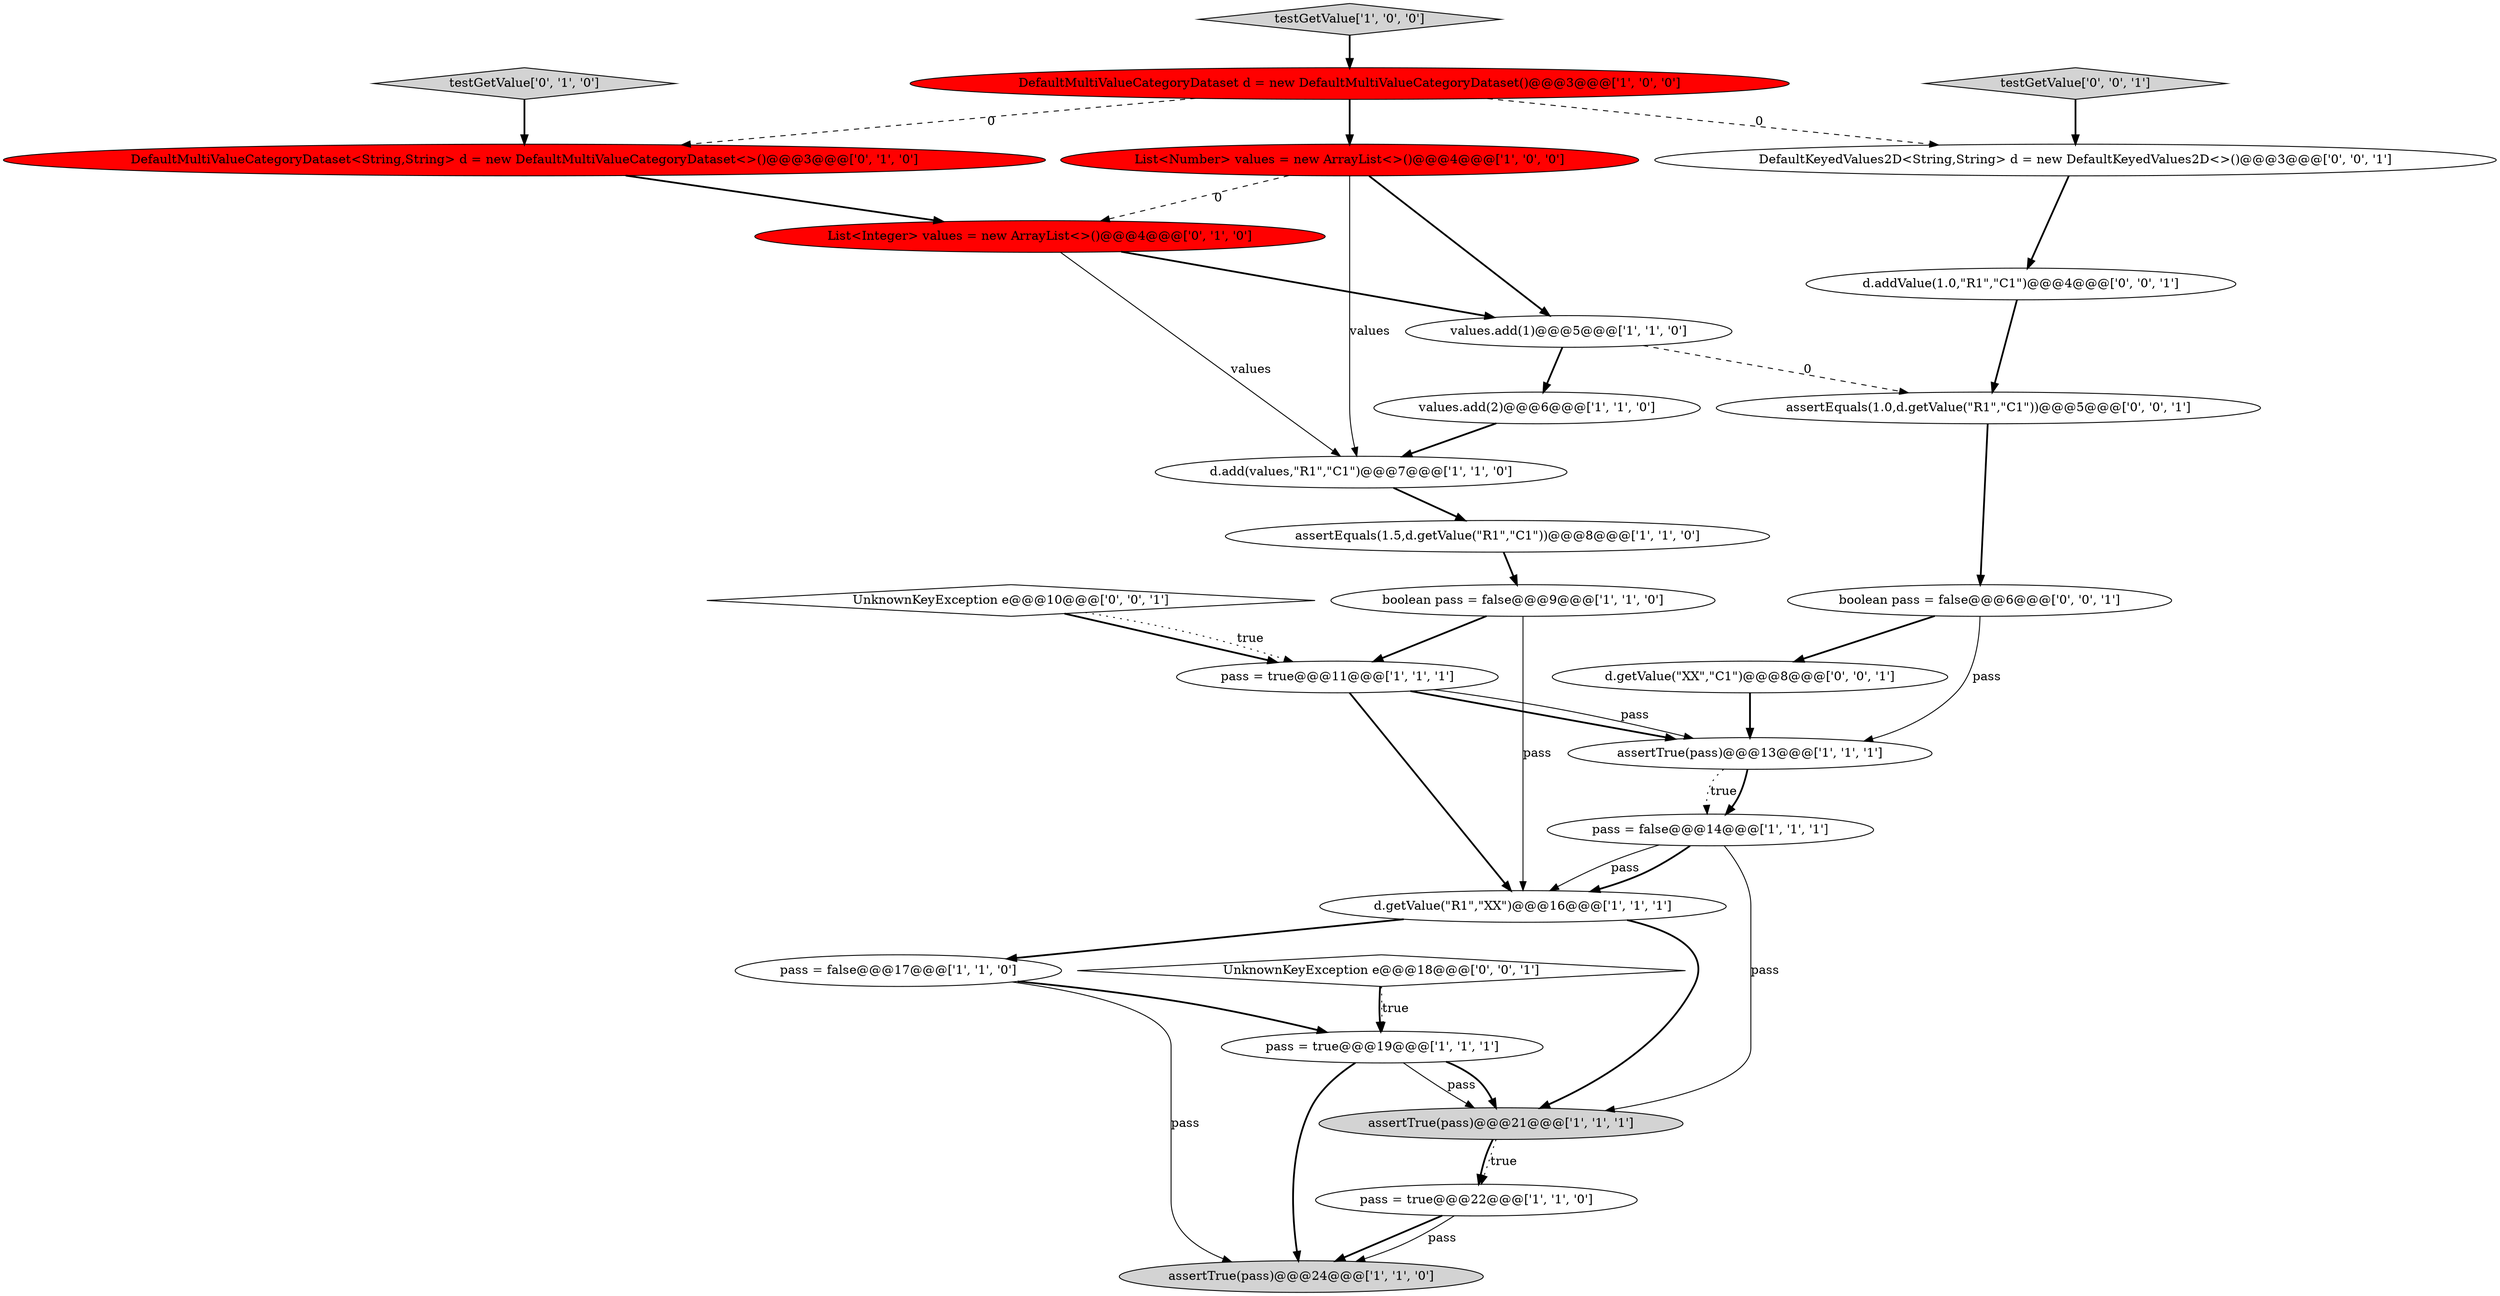 digraph {
5 [style = filled, label = "values.add(1)@@@5@@@['1', '1', '0']", fillcolor = white, shape = ellipse image = "AAA0AAABBB1BBB"];
22 [style = filled, label = "d.addValue(1.0,\"R1\",\"C1\")@@@4@@@['0', '0', '1']", fillcolor = white, shape = ellipse image = "AAA0AAABBB3BBB"];
26 [style = filled, label = "UnknownKeyException e@@@10@@@['0', '0', '1']", fillcolor = white, shape = diamond image = "AAA0AAABBB3BBB"];
19 [style = filled, label = "DefaultMultiValueCategoryDataset<String,String> d = new DefaultMultiValueCategoryDataset<>()@@@3@@@['0', '1', '0']", fillcolor = red, shape = ellipse image = "AAA1AAABBB2BBB"];
12 [style = filled, label = "d.getValue(\"R1\",\"XX\")@@@16@@@['1', '1', '1']", fillcolor = white, shape = ellipse image = "AAA0AAABBB1BBB"];
1 [style = filled, label = "pass = false@@@17@@@['1', '1', '0']", fillcolor = white, shape = ellipse image = "AAA0AAABBB1BBB"];
11 [style = filled, label = "assertEquals(1.5,d.getValue(\"R1\",\"C1\"))@@@8@@@['1', '1', '0']", fillcolor = white, shape = ellipse image = "AAA0AAABBB1BBB"];
18 [style = filled, label = "List<Integer> values = new ArrayList<>()@@@4@@@['0', '1', '0']", fillcolor = red, shape = ellipse image = "AAA1AAABBB2BBB"];
13 [style = filled, label = "List<Number> values = new ArrayList<>()@@@4@@@['1', '0', '0']", fillcolor = red, shape = ellipse image = "AAA1AAABBB1BBB"];
20 [style = filled, label = "UnknownKeyException e@@@18@@@['0', '0', '1']", fillcolor = white, shape = diamond image = "AAA0AAABBB3BBB"];
4 [style = filled, label = "DefaultMultiValueCategoryDataset d = new DefaultMultiValueCategoryDataset()@@@3@@@['1', '0', '0']", fillcolor = red, shape = ellipse image = "AAA1AAABBB1BBB"];
23 [style = filled, label = "assertEquals(1.0,d.getValue(\"R1\",\"C1\"))@@@5@@@['0', '0', '1']", fillcolor = white, shape = ellipse image = "AAA0AAABBB3BBB"];
7 [style = filled, label = "testGetValue['1', '0', '0']", fillcolor = lightgray, shape = diamond image = "AAA0AAABBB1BBB"];
3 [style = filled, label = "assertTrue(pass)@@@13@@@['1', '1', '1']", fillcolor = white, shape = ellipse image = "AAA0AAABBB1BBB"];
8 [style = filled, label = "assertTrue(pass)@@@24@@@['1', '1', '0']", fillcolor = lightgray, shape = ellipse image = "AAA0AAABBB1BBB"];
10 [style = filled, label = "pass = true@@@11@@@['1', '1', '1']", fillcolor = white, shape = ellipse image = "AAA0AAABBB1BBB"];
6 [style = filled, label = "values.add(2)@@@6@@@['1', '1', '0']", fillcolor = white, shape = ellipse image = "AAA0AAABBB1BBB"];
27 [style = filled, label = "DefaultKeyedValues2D<String,String> d = new DefaultKeyedValues2D<>()@@@3@@@['0', '0', '1']", fillcolor = white, shape = ellipse image = "AAA0AAABBB3BBB"];
24 [style = filled, label = "testGetValue['0', '0', '1']", fillcolor = lightgray, shape = diamond image = "AAA0AAABBB3BBB"];
25 [style = filled, label = "d.getValue(\"XX\",\"C1\")@@@8@@@['0', '0', '1']", fillcolor = white, shape = ellipse image = "AAA0AAABBB3BBB"];
15 [style = filled, label = "boolean pass = false@@@9@@@['1', '1', '0']", fillcolor = white, shape = ellipse image = "AAA0AAABBB1BBB"];
17 [style = filled, label = "testGetValue['0', '1', '0']", fillcolor = lightgray, shape = diamond image = "AAA0AAABBB2BBB"];
2 [style = filled, label = "pass = true@@@19@@@['1', '1', '1']", fillcolor = white, shape = ellipse image = "AAA0AAABBB1BBB"];
14 [style = filled, label = "assertTrue(pass)@@@21@@@['1', '1', '1']", fillcolor = lightgray, shape = ellipse image = "AAA0AAABBB1BBB"];
16 [style = filled, label = "pass = true@@@22@@@['1', '1', '0']", fillcolor = white, shape = ellipse image = "AAA0AAABBB1BBB"];
9 [style = filled, label = "pass = false@@@14@@@['1', '1', '1']", fillcolor = white, shape = ellipse image = "AAA0AAABBB1BBB"];
21 [style = filled, label = "boolean pass = false@@@6@@@['0', '0', '1']", fillcolor = white, shape = ellipse image = "AAA0AAABBB3BBB"];
0 [style = filled, label = "d.add(values,\"R1\",\"C1\")@@@7@@@['1', '1', '0']", fillcolor = white, shape = ellipse image = "AAA0AAABBB1BBB"];
14->16 [style = bold, label=""];
15->10 [style = bold, label=""];
19->18 [style = bold, label=""];
2->14 [style = solid, label="pass"];
16->8 [style = bold, label=""];
26->10 [style = bold, label=""];
5->23 [style = dashed, label="0"];
4->13 [style = bold, label=""];
25->3 [style = bold, label=""];
0->11 [style = bold, label=""];
10->3 [style = bold, label=""];
4->27 [style = dashed, label="0"];
6->0 [style = bold, label=""];
7->4 [style = bold, label=""];
21->25 [style = bold, label=""];
3->9 [style = dotted, label="true"];
12->1 [style = bold, label=""];
27->22 [style = bold, label=""];
22->23 [style = bold, label=""];
17->19 [style = bold, label=""];
11->15 [style = bold, label=""];
9->14 [style = solid, label="pass"];
20->2 [style = bold, label=""];
3->9 [style = bold, label=""];
18->0 [style = solid, label="values"];
10->3 [style = solid, label="pass"];
14->16 [style = dotted, label="true"];
16->8 [style = solid, label="pass"];
5->6 [style = bold, label=""];
23->21 [style = bold, label=""];
10->12 [style = bold, label=""];
18->5 [style = bold, label=""];
26->10 [style = dotted, label="true"];
2->14 [style = bold, label=""];
9->12 [style = solid, label="pass"];
1->8 [style = solid, label="pass"];
12->14 [style = bold, label=""];
13->5 [style = bold, label=""];
20->2 [style = dotted, label="true"];
21->3 [style = solid, label="pass"];
4->19 [style = dashed, label="0"];
1->2 [style = bold, label=""];
9->12 [style = bold, label=""];
13->18 [style = dashed, label="0"];
24->27 [style = bold, label=""];
2->8 [style = bold, label=""];
13->0 [style = solid, label="values"];
15->12 [style = solid, label="pass"];
}
